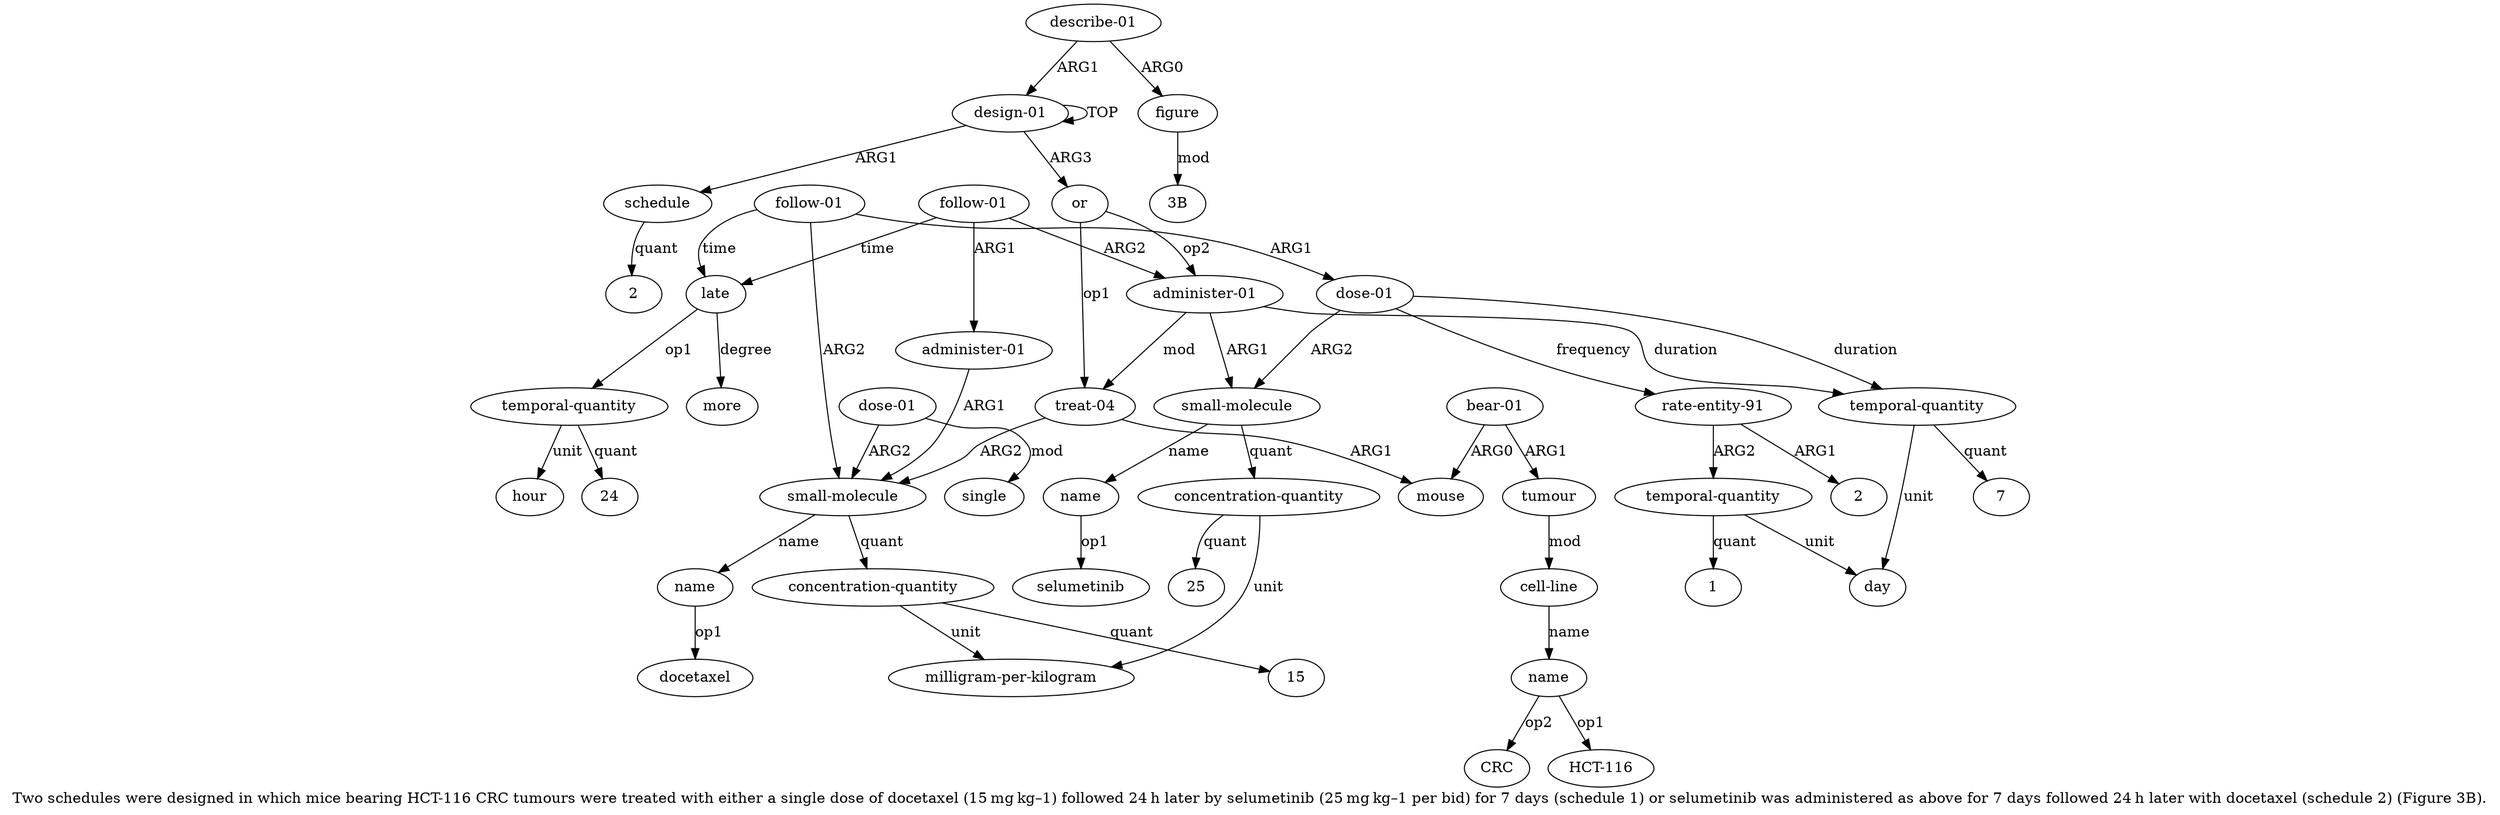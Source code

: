 digraph  {
	graph [label="Two schedules were designed in which mice bearing HCT-116 CRC tumours were treated with either a single dose of docetaxel (15 mg kg–1) \
followed 24 h later by selumetinib (25 mg kg–1 per bid) for 7 days (schedule 1) or selumetinib was administered as above \
for 7 days followed 24 h later with docetaxel (schedule 2) (Figure 3B)."];
	node [label="\N"];
	a20	 [color=black,
		gold_ind=20,
		gold_label="rate-entity-91",
		label="rate-entity-91",
		test_ind=20,
		test_label="rate-entity-91"];
	a21	 [color=black,
		gold_ind=21,
		gold_label="temporal-quantity",
		label="temporal-quantity",
		test_ind=21,
		test_label="temporal-quantity"];
	a20 -> a21 [key=0,
	color=black,
	gold_label=ARG2,
	label=ARG2,
	test_label=ARG2];
"a20 2" [color=black,
	gold_ind=-1,
	gold_label=2,
	label=2,
	test_ind=-1,
	test_label=2];
a20 -> "a20 2" [key=0,
color=black,
gold_label=ARG1,
label=ARG1,
test_label=ARG1];
"a21 1" [color=black,
gold_ind=-1,
gold_label=1,
label=1,
test_ind=-1,
test_label=1];
a21 -> "a21 1" [key=0,
color=black,
gold_label=quant,
label=quant,
test_label=quant];
a19 [color=black,
gold_ind=19,
gold_label=day,
label=day,
test_ind=19,
test_label=day];
a21 -> a19 [key=0,
color=black,
gold_label=unit,
label=unit,
test_label=unit];
a22 [color=black,
gold_ind=22,
gold_label=late,
label=late,
test_ind=22,
test_label=late];
a23 [color=black,
gold_ind=23,
gold_label="temporal-quantity",
label="temporal-quantity",
test_ind=23,
test_label="temporal-quantity"];
a22 -> a23 [key=0,
color=black,
gold_label=op1,
label=op1,
test_label=op1];
a25 [color=black,
gold_ind=25,
gold_label=more,
label=more,
test_ind=25,
test_label=more];
a22 -> a25 [key=0,
color=black,
gold_label=degree,
label=degree,
test_label=degree];
a24 [color=black,
gold_ind=24,
gold_label=hour,
label=hour,
test_ind=24,
test_label=hour];
a23 -> a24 [key=0,
color=black,
gold_label=unit,
label=unit,
test_label=unit];
"a23 24" [color=black,
gold_ind=-1,
gold_label=24,
label=24,
test_ind=-1,
test_label=24];
a23 -> "a23 24" [key=0,
color=black,
gold_label=quant,
label=quant,
test_label=quant];
a26 [color=black,
gold_ind=26,
gold_label="concentration-quantity",
label="concentration-quantity",
test_ind=26,
test_label="concentration-quantity"];
a27 [color=black,
gold_ind=27,
gold_label="milligram-per-kilogram",
label="milligram-per-kilogram",
test_ind=27,
test_label="milligram-per-kilogram"];
a26 -> a27 [key=0,
color=black,
gold_label=unit,
label=unit,
test_label=unit];
"a26 15" [color=black,
gold_ind=-1,
gold_label=15,
label=15,
test_ind=-1,
test_label=15];
a26 -> "a26 15" [key=0,
color=black,
gold_label=quant,
label=quant,
test_label=quant];
a28 [color=black,
gold_ind=28,
gold_label="administer-01",
label="administer-01",
test_ind=28,
test_label="administer-01"];
a15 [color=black,
gold_ind=15,
gold_label="small-molecule",
label="small-molecule",
test_ind=15,
test_label="small-molecule"];
a28 -> a15 [key=0,
color=black,
gold_label=ARG1,
label=ARG1,
test_label=ARG1];
a18 [color=black,
gold_ind=18,
gold_label="temporal-quantity",
label="temporal-quantity",
test_ind=18,
test_label="temporal-quantity"];
a28 -> a18 [key=0,
color=black,
gold_label=duration,
label=duration,
test_label=duration];
a3 [color=black,
gold_ind=3,
gold_label="treat-04",
label="treat-04",
test_ind=3,
test_label="treat-04"];
a28 -> a3 [key=0,
color=black,
gold_label=mod,
label=mod,
test_label=mod];
a29 [color=black,
gold_ind=29,
gold_label="follow-01",
label="follow-01",
test_ind=29,
test_label="follow-01"];
a29 -> a22 [key=0,
color=black,
gold_label=time,
label=time,
test_label=time];
a29 -> a28 [key=0,
color=black,
gold_label=ARG2,
label=ARG2,
test_label=ARG2];
a30 [color=black,
gold_ind=30,
gold_label="administer-01",
label="administer-01",
test_ind=30,
test_label="administer-01"];
a29 -> a30 [key=0,
color=black,
gold_label=ARG1,
label=ARG1,
test_label=ARG1];
a31 [color=black,
gold_ind=31,
gold_label="describe-01",
label="describe-01",
test_ind=31,
test_label="describe-01"];
a32 [color=black,
gold_ind=32,
gold_label=figure,
label=figure,
test_ind=32,
test_label=figure];
a31 -> a32 [key=0,
color=black,
gold_label=ARG0,
label=ARG0,
test_label=ARG0];
a0 [color=black,
gold_ind=0,
gold_label="design-01",
label="design-01",
test_ind=0,
test_label="design-01"];
a31 -> a0 [key=0,
color=black,
gold_label=ARG1,
label=ARG1,
test_label=ARG1];
"a10 docetaxel" [color=black,
gold_ind=-1,
gold_label=docetaxel,
label=docetaxel,
test_ind=-1,
test_label=docetaxel];
a9 [color=black,
gold_ind=9,
gold_label="small-molecule",
label="small-molecule",
test_ind=9,
test_label="small-molecule"];
a30 -> a9 [key=0,
color=black,
gold_label=ARG1,
label=ARG1,
test_label=ARG1];
"a17 25" [color=black,
gold_ind=-1,
gold_label=25,
label=25,
test_ind=-1,
test_label=25];
"a8 CRC" [color=black,
gold_ind=-1,
gold_label=CRC,
label=CRC,
test_ind=-1,
test_label=CRC];
"a1 2" [color=black,
gold_ind=-1,
gold_label=2,
label=2,
test_ind=-1,
test_label=2];
"a32 3B" [color=black,
gold_ind=-1,
gold_label="3B",
label="3B",
test_ind=-1,
test_label="3B"];
a32 -> "a32 3B" [key=0,
color=black,
gold_label=mod,
label=mod,
test_label=mod];
"a8 HCT-116" [color=black,
gold_ind=-1,
gold_label="HCT-116",
label="HCT-116",
test_ind=-1,
test_label="HCT-116"];
a17 [color=black,
gold_ind=17,
gold_label="concentration-quantity",
label="concentration-quantity",
test_ind=17,
test_label="concentration-quantity"];
a15 -> a17 [key=0,
color=black,
gold_label=quant,
label=quant,
test_label=quant];
a16 [color=black,
gold_ind=16,
gold_label=name,
label=name,
test_ind=16,
test_label=name];
a15 -> a16 [key=0,
color=black,
gold_label=name,
label=name,
test_label=name];
a14 [color=black,
gold_ind=14,
gold_label="dose-01",
label="dose-01",
test_ind=14,
test_label="dose-01"];
a14 -> a20 [key=0,
color=black,
gold_label=frequency,
label=frequency,
test_label=frequency];
a14 -> a15 [key=0,
color=black,
gold_label=ARG2,
label=ARG2,
test_label=ARG2];
a14 -> a18 [key=0,
color=black,
gold_label=duration,
label=duration,
test_label=duration];
a17 -> a27 [key=0,
color=black,
gold_label=unit,
label=unit,
test_label=unit];
a17 -> "a17 25" [key=0,
color=black,
gold_label=quant,
label=quant,
test_label=quant];
"a16 selumetinib" [color=black,
gold_ind=-1,
gold_label=selumetinib,
label=selumetinib,
test_ind=-1,
test_label=selumetinib];
a16 -> "a16 selumetinib" [key=0,
color=black,
gold_label=op1,
label=op1,
test_label=op1];
a11 [color=black,
gold_ind=11,
gold_label="dose-01",
label="dose-01",
test_ind=11,
test_label="dose-01"];
a12 [color=black,
gold_ind=12,
gold_label=single,
label=single,
test_ind=12,
test_label=single];
a11 -> a12 [key=0,
color=black,
gold_label=mod,
label=mod,
test_label=mod];
a11 -> a9 [key=0,
color=black,
gold_label=ARG2,
label=ARG2,
test_label=ARG2];
a10 [color=black,
gold_ind=10,
gold_label=name,
label=name,
test_ind=10,
test_label=name];
a10 -> "a10 docetaxel" [key=0,
color=black,
gold_label=op1,
label=op1,
test_label=op1];
a13 [color=black,
gold_ind=13,
gold_label="follow-01",
label="follow-01",
test_ind=13,
test_label="follow-01"];
a13 -> a22 [key=0,
color=black,
gold_label=time,
label=time,
test_label=time];
a13 -> a14 [key=0,
color=black,
gold_label=ARG1,
label=ARG1,
test_label=ARG1];
a13 -> a9 [key=0,
color=black,
gold_label=ARG2,
label=ARG2,
test_label=ARG2];
a18 -> a19 [key=0,
color=black,
gold_label=unit,
label=unit,
test_label=unit];
"a18 7" [color=black,
gold_ind=-1,
gold_label=7,
label=7,
test_ind=-1,
test_label=7];
a18 -> "a18 7" [key=0,
color=black,
gold_label=quant,
label=quant,
test_label=quant];
a1 [color=black,
gold_ind=1,
gold_label=schedule,
label=schedule,
test_ind=1,
test_label=schedule];
a1 -> "a1 2" [key=0,
color=black,
gold_label=quant,
label=quant,
test_label=quant];
a0 -> a1 [key=0,
color=black,
gold_label=ARG1,
label=ARG1,
test_label=ARG1];
a0 -> a0 [key=0,
color=black,
gold_label=TOP,
label=TOP,
test_label=TOP];
a2 [color=black,
gold_ind=2,
gold_label=or,
label=or,
test_ind=2,
test_label=or];
a0 -> a2 [key=0,
color=black,
gold_label=ARG3,
label=ARG3,
test_label=ARG3];
a4 [color=black,
gold_ind=4,
gold_label=mouse,
label=mouse,
test_ind=4,
test_label=mouse];
a3 -> a4 [key=0,
color=black,
gold_label=ARG1,
label=ARG1,
test_label=ARG1];
a3 -> a9 [key=0,
color=black,
gold_label=ARG2,
label=ARG2,
test_label=ARG2];
a2 -> a28 [key=0,
color=black,
gold_label=op2,
label=op2,
test_label=op2];
a2 -> a3 [key=0,
color=black,
gold_label=op1,
label=op1,
test_label=op1];
a5 [color=black,
gold_ind=5,
gold_label="bear-01",
label="bear-01",
test_ind=5,
test_label="bear-01"];
a5 -> a4 [key=0,
color=black,
gold_label=ARG0,
label=ARG0,
test_label=ARG0];
a6 [color=black,
gold_ind=6,
gold_label=tumour,
label=tumour,
test_ind=6,
test_label=tumour];
a5 -> a6 [key=0,
color=black,
gold_label=ARG1,
label=ARG1,
test_label=ARG1];
a7 [color=black,
gold_ind=7,
gold_label="cell-line",
label="cell-line",
test_ind=7,
test_label="cell-line"];
a8 [color=black,
gold_ind=8,
gold_label=name,
label=name,
test_ind=8,
test_label=name];
a7 -> a8 [key=0,
color=black,
gold_label=name,
label=name,
test_label=name];
a6 -> a7 [key=0,
color=black,
gold_label=mod,
label=mod,
test_label=mod];
a9 -> a26 [key=0,
color=black,
gold_label=quant,
label=quant,
test_label=quant];
a9 -> a10 [key=0,
color=black,
gold_label=name,
label=name,
test_label=name];
a8 -> "a8 CRC" [key=0,
color=black,
gold_label=op2,
label=op2,
test_label=op2];
a8 -> "a8 HCT-116" [key=0,
color=black,
gold_label=op1,
label=op1,
test_label=op1];
}
